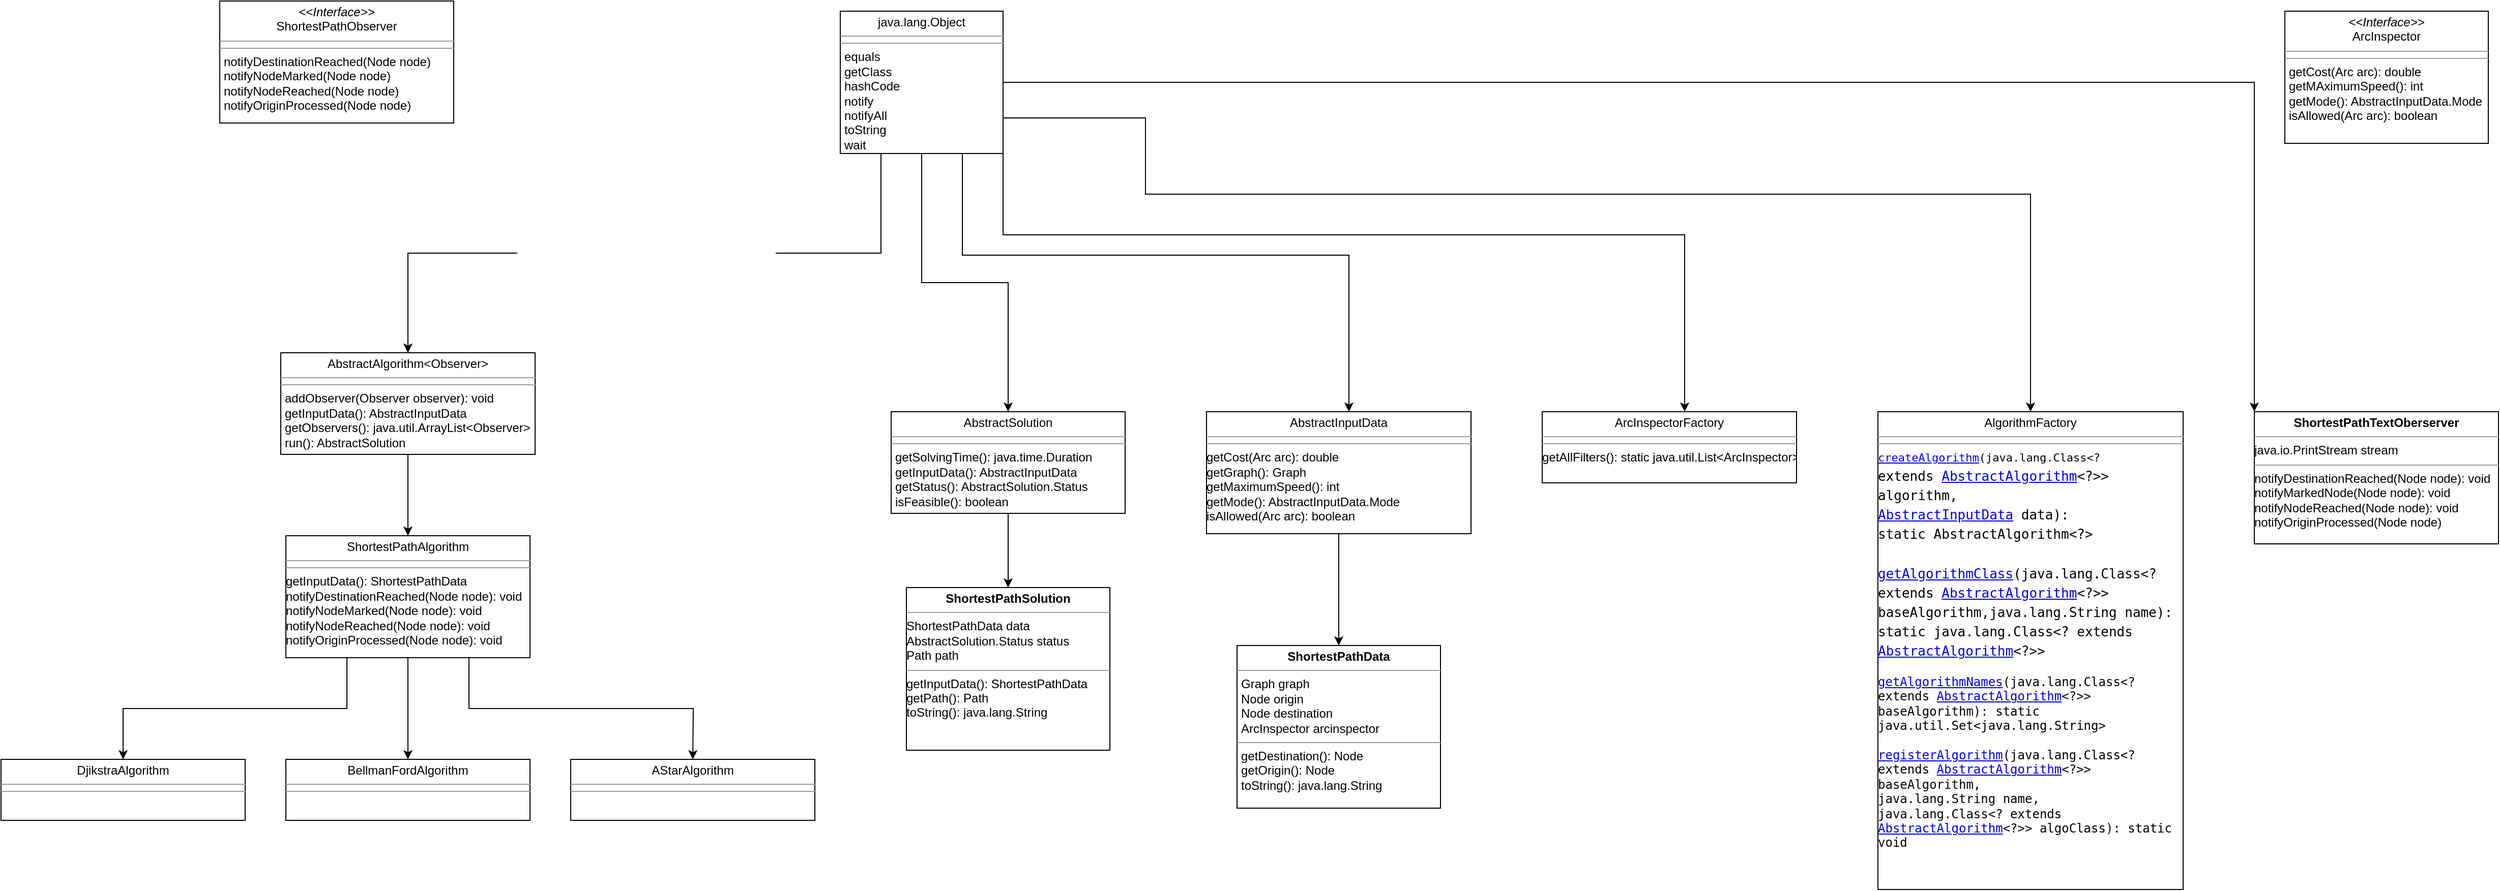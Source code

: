 <mxfile version="14.5.6" type="github">
  <diagram id="C5RBs43oDa-KdzZeNtuy" name="Page-1">
    <mxGraphModel dx="1140" dy="1149" grid="1" gridSize="10" guides="1" tooltips="1" connect="1" arrows="1" fold="1" page="1" pageScale="1" pageWidth="1654" pageHeight="2336" math="0" shadow="0">
      <root>
        <mxCell id="WIyWlLk6GJQsqaUBKTNV-0" />
        <mxCell id="WIyWlLk6GJQsqaUBKTNV-1" parent="WIyWlLk6GJQsqaUBKTNV-0" />
        <mxCell id="bEQB9hRq9CMuScLj74Na-0" value="&lt;p style=&quot;margin: 0px ; margin-top: 4px ; text-align: center&quot;&gt;&lt;i&gt;&amp;lt;&amp;lt;Interface&amp;gt;&amp;gt;&lt;/i&gt;&lt;br&gt;ShortestPathObserver&lt;br&gt;&lt;/p&gt;&lt;hr size=&quot;1&quot;&gt;&lt;hr size=&quot;1&quot;&gt;&lt;p style=&quot;margin: 0px ; margin-left: 4px&quot;&gt;notifyDestinationReached(Node node)&lt;/p&gt;&lt;p style=&quot;margin: 0px ; margin-left: 4px&quot;&gt;notifyNodeMarked(Node node)&lt;/p&gt;&lt;p style=&quot;margin: 0px ; margin-left: 4px&quot;&gt;notifyNodeReached(Node node)&lt;/p&gt;&lt;p style=&quot;margin: 0px ; margin-left: 4px&quot;&gt;notifyOriginProcessed(Node node)&lt;br&gt;&lt;/p&gt;&lt;p style=&quot;margin: 0px ; margin-left: 4px&quot;&gt;&lt;br&gt;&lt;/p&gt;" style="verticalAlign=top;align=left;overflow=fill;fontSize=12;fontFamily=Helvetica;html=1;" vertex="1" parent="WIyWlLk6GJQsqaUBKTNV-1">
          <mxGeometry x="340" y="20" width="230" height="120" as="geometry" />
        </mxCell>
        <mxCell id="bEQB9hRq9CMuScLj74Na-1" value="&lt;p style=&quot;margin: 0px ; margin-top: 4px ; text-align: center&quot;&gt;&lt;i&gt;&amp;lt;&amp;lt;Interface&amp;gt;&amp;gt;&lt;/i&gt;&lt;br&gt;ArcInspector&lt;br&gt;&lt;/p&gt;&lt;hr size=&quot;1&quot;&gt;&lt;hr size=&quot;1&quot;&gt;&lt;p style=&quot;margin: 0px ; margin-left: 4px&quot;&gt;getCost(Arc arc): double&lt;/p&gt;&lt;p style=&quot;margin: 0px ; margin-left: 4px&quot;&gt;getMAximumSpeed(): int&lt;br&gt;&lt;/p&gt;&lt;p style=&quot;margin: 0px ; margin-left: 4px&quot;&gt;getMode(): AbstractInputData.Mode&lt;br&gt;&lt;/p&gt;&lt;p style=&quot;margin: 0px ; margin-left: 4px&quot;&gt;isAllowed(Arc arc): boolean&lt;br&gt;&lt;/p&gt;" style="verticalAlign=top;align=left;overflow=fill;fontSize=12;fontFamily=Helvetica;html=1;" vertex="1" parent="WIyWlLk6GJQsqaUBKTNV-1">
          <mxGeometry x="2370" y="30" width="200" height="130" as="geometry" />
        </mxCell>
        <mxCell id="bEQB9hRq9CMuScLj74Na-46" style="edgeStyle=orthogonalEdgeStyle;rounded=0;orthogonalLoop=1;jettySize=auto;html=1;exitX=0.5;exitY=1;exitDx=0;exitDy=0;" edge="1" parent="WIyWlLk6GJQsqaUBKTNV-1" source="bEQB9hRq9CMuScLj74Na-2" target="bEQB9hRq9CMuScLj74Na-8">
          <mxGeometry relative="1" as="geometry" />
        </mxCell>
        <mxCell id="bEQB9hRq9CMuScLj74Na-2" value="&lt;p style=&quot;margin: 0px ; margin-top: 4px ; text-align: center&quot;&gt;AbstractAlgorithm&amp;lt;Observer&amp;gt;&lt;br&gt;&lt;/p&gt;&lt;hr size=&quot;1&quot;&gt;&lt;hr size=&quot;1&quot;&gt;&lt;p style=&quot;margin: 0px ; margin-left: 4px&quot;&gt;addObserver(Observer observer): void&lt;br&gt;&lt;/p&gt;&lt;p style=&quot;margin: 0px ; margin-left: 4px&quot;&gt;getInputData(): AbstractInputData&lt;br&gt;&lt;/p&gt;&lt;p style=&quot;margin: 0px ; margin-left: 4px&quot;&gt;getObservers(): java.util.ArrayList&amp;lt;Observer&amp;gt;&lt;br&gt;&lt;/p&gt;&lt;p style=&quot;margin: 0px ; margin-left: 4px&quot;&gt;run(): AbstractSolution&lt;/p&gt;&lt;p style=&quot;margin: 0px ; margin-left: 4px&quot;&gt;&lt;br&gt;&lt;/p&gt;" style="verticalAlign=top;align=left;overflow=fill;fontSize=12;fontFamily=Helvetica;html=1;" vertex="1" parent="WIyWlLk6GJQsqaUBKTNV-1">
          <mxGeometry x="400" y="366" width="250" height="100" as="geometry" />
        </mxCell>
        <mxCell id="bEQB9hRq9CMuScLj74Na-47" style="edgeStyle=orthogonalEdgeStyle;rounded=0;orthogonalLoop=1;jettySize=auto;html=1;exitX=0.5;exitY=1;exitDx=0;exitDy=0;" edge="1" parent="WIyWlLk6GJQsqaUBKTNV-1" source="bEQB9hRq9CMuScLj74Na-3" target="bEQB9hRq9CMuScLj74Na-27">
          <mxGeometry relative="1" as="geometry" />
        </mxCell>
        <mxCell id="bEQB9hRq9CMuScLj74Na-3" value="&lt;p style=&quot;margin: 0px ; margin-top: 4px ; text-align: center&quot;&gt;&lt;font face=&quot;Helvetica&quot;&gt;AbstractInputData&lt;br&gt;&lt;/font&gt;&lt;/p&gt;&lt;hr size=&quot;1&quot;&gt;&lt;hr size=&quot;1&quot;&gt;&lt;div&gt;&lt;font face=&quot;Helvetica&quot;&gt;getCost(Arc arc): double&lt;/font&gt;&lt;/div&gt;&lt;div&gt;&lt;font face=&quot;Helvetica&quot;&gt;getGraph(): Graph&lt;/font&gt;&lt;/div&gt;&lt;div&gt;&lt;font face=&quot;Helvetica&quot;&gt;getMaximumSpeed(): int&lt;/font&gt;&lt;/div&gt;&lt;div&gt;&lt;font face=&quot;Helvetica&quot;&gt;getMode(): AbstractInputData.Mode&lt;/font&gt;&lt;/div&gt;&lt;div&gt;&lt;font face=&quot;Helvetica&quot;&gt;isAllowed(Arc arc): boolean&lt;/font&gt;&lt;/div&gt;&lt;div&gt;&lt;font face=&quot;Helvetica&quot;&gt;&lt;br&gt;&lt;/font&gt;&lt;/div&gt;" style="verticalAlign=top;align=left;overflow=fill;fontSize=12;fontFamily=Helvetica;html=1;" vertex="1" parent="WIyWlLk6GJQsqaUBKTNV-1">
          <mxGeometry x="1310" y="424" width="260" height="120" as="geometry" />
        </mxCell>
        <mxCell id="bEQB9hRq9CMuScLj74Na-48" style="edgeStyle=orthogonalEdgeStyle;rounded=0;orthogonalLoop=1;jettySize=auto;html=1;exitX=0.5;exitY=1;exitDx=0;exitDy=0;entryX=0.5;entryY=0;entryDx=0;entryDy=0;" edge="1" parent="WIyWlLk6GJQsqaUBKTNV-1" source="bEQB9hRq9CMuScLj74Na-4" target="bEQB9hRq9CMuScLj74Na-31">
          <mxGeometry relative="1" as="geometry" />
        </mxCell>
        <mxCell id="bEQB9hRq9CMuScLj74Na-4" value="&lt;p style=&quot;margin: 0px ; margin-top: 4px ; text-align: center&quot;&gt;AbstractSolution&lt;br&gt;&lt;/p&gt;&lt;hr size=&quot;1&quot;&gt;&lt;hr size=&quot;1&quot;&gt;&lt;p style=&quot;margin: 0px ; margin-left: 4px&quot;&gt;getSolvingTime(): java.time.Duration&lt;br&gt;&lt;/p&gt;&lt;p style=&quot;margin: 0px ; margin-left: 4px&quot;&gt;getInputData(): AbstractInputData&lt;br&gt;&lt;/p&gt;&lt;p style=&quot;margin: 0px ; margin-left: 4px&quot;&gt;getStatus(): AbstractSolution.Status&lt;/p&gt;&lt;p style=&quot;margin: 0px ; margin-left: 4px&quot;&gt;isFeasible(): boolean&lt;br&gt;&lt;/p&gt;&lt;p style=&quot;margin: 0px ; margin-left: 4px&quot;&gt;&lt;br&gt;&lt;/p&gt;" style="verticalAlign=top;align=left;overflow=fill;fontSize=12;fontFamily=Helvetica;html=1;" vertex="1" parent="WIyWlLk6GJQsqaUBKTNV-1">
          <mxGeometry x="1000" y="424" width="230" height="100" as="geometry" />
        </mxCell>
        <mxCell id="bEQB9hRq9CMuScLj74Na-5" value="&lt;p style=&quot;margin: 0px ; margin-top: 4px ; text-align: center&quot;&gt;AlgorithmFactory&lt;br&gt;&lt;/p&gt;&lt;hr size=&quot;1&quot;&gt;&lt;hr size=&quot;1&quot;&gt;&lt;div&gt;&lt;font style=&quot;font-size: 11px&quot;&gt;&lt;code&gt;&lt;span class=&quot;member-name-link&quot;&gt;&lt;a&gt;createAlgorithm&lt;/a&gt;&lt;/span&gt;​(java.lang.Class&amp;lt;? &lt;br&gt;&lt;/code&gt;&lt;/font&gt;&lt;/div&gt;&lt;div&gt;&lt;font size=&quot;3&quot;&gt;&lt;code&gt;extends &lt;a title=&quot;class in org.insa.graphs.algorithm&quot;&gt;AbstractAlgorithm&lt;/a&gt;&amp;lt;?&amp;gt;&amp;gt; &lt;br&gt;&lt;/code&gt;&lt;/font&gt;&lt;/div&gt;&lt;div&gt;&lt;font size=&quot;3&quot;&gt;&lt;code&gt;algorithm,&lt;br&gt;&lt;a title=&quot;class in org.insa.graphs.algorithm&quot;&gt;AbstractInputData&lt;/a&gt;&amp;nbsp;data): &lt;br&gt;&lt;/code&gt;&lt;/font&gt;&lt;/div&gt;&lt;div&gt;&lt;font size=&quot;3&quot;&gt;&lt;code&gt;static AbstractAlgorithm&amp;lt;?&amp;gt;&lt;br&gt;&lt;/code&gt;&lt;/font&gt;&lt;/div&gt;&lt;div&gt;&lt;font size=&quot;3&quot;&gt;&lt;code&gt;&lt;br&gt;&lt;/code&gt;&lt;/font&gt;&lt;/div&gt;&lt;div&gt;&lt;font size=&quot;3&quot;&gt;&lt;code&gt;&lt;span class=&quot;member-name-link&quot;&gt;&lt;a&gt;getAlgorithmClass&lt;/a&gt;&lt;/span&gt;​(java.lang.Class&amp;lt;?&lt;/code&gt;&lt;/font&gt;&lt;/div&gt;&lt;div&gt;&lt;font size=&quot;3&quot;&gt;&lt;code&gt; extends &lt;a title=&quot;class in org.insa.graphs.algorithm&quot;&gt;AbstractAlgorithm&lt;/a&gt;&amp;lt;?&amp;gt;&amp;gt; &lt;br&gt;&lt;/code&gt;&lt;/font&gt;&lt;/div&gt;&lt;div&gt;&lt;font size=&quot;3&quot;&gt;&lt;code&gt;baseAlgorithm,java.lang.String&amp;nbsp;name):&lt;/code&gt;&lt;/font&gt;&lt;/div&gt;&lt;div&gt;&lt;font size=&quot;3&quot;&gt;&lt;code&gt;&lt;code&gt;static java.lang.Class&amp;lt;? extends &lt;br&gt;&lt;/code&gt;&lt;/code&gt;&lt;/font&gt;&lt;/div&gt;&lt;div&gt;&lt;font size=&quot;3&quot;&gt;&lt;code&gt;&lt;code&gt;&lt;a title=&quot;class in org.insa.graphs.algorithm&quot;&gt;AbstractAlgorithm&lt;/a&gt;&amp;lt;?&amp;gt;&amp;gt;&lt;/code&gt;&lt;/code&gt;&lt;/font&gt;&lt;/div&gt;&lt;div&gt;&lt;br&gt;&lt;font face=&quot;Helvetica&quot;&gt;&lt;code&gt;&lt;code&gt;&lt;code&gt;&lt;span class=&quot;member-name-link&quot;&gt;&lt;a&gt;getAlgorithmNames&lt;/a&gt;&lt;/span&gt;​(java.lang.Class&amp;lt;? &lt;br&gt;&lt;/code&gt;&lt;/code&gt;&lt;/code&gt;&lt;/font&gt;&lt;/div&gt;&lt;div&gt;&lt;font face=&quot;Helvetica&quot;&gt;&lt;code&gt;&lt;code&gt;&lt;code&gt;extends &lt;a title=&quot;class in org.insa.graphs.algorithm&quot;&gt;AbstractAlgorithm&lt;/a&gt;&amp;lt;?&amp;gt;&amp;gt; &lt;br&gt;&lt;/code&gt;&lt;/code&gt;&lt;/code&gt;&lt;/font&gt;&lt;/div&gt;&lt;div&gt;&lt;font face=&quot;Helvetica&quot;&gt;&lt;code&gt;&lt;code&gt;&lt;code&gt;baseAlgorithm): &lt;/code&gt;&lt;/code&gt;&lt;/code&gt;&lt;/font&gt;&lt;font face=&quot;Helvetica&quot;&gt;&lt;code&gt;&lt;code&gt;&lt;code&gt;&lt;code&gt;static &lt;br&gt;&lt;/code&gt;&lt;/code&gt;&lt;/code&gt;&lt;/code&gt;&lt;/font&gt;&lt;/div&gt;&lt;div&gt;&lt;font face=&quot;Helvetica&quot;&gt;&lt;code&gt;&lt;code&gt;&lt;code&gt;&lt;code&gt;java.util.Set&amp;lt;java.lang.String&amp;gt;&lt;/code&gt;&lt;/code&gt;&lt;/code&gt;&lt;/code&gt;&lt;/font&gt;&lt;/div&gt;&lt;div&gt;&lt;br&gt;&lt;font face=&quot;Helvetica&quot;&gt;&lt;code&gt;&lt;code&gt;&lt;code&gt;&lt;code&gt;&lt;code&gt;&lt;span class=&quot;member-name-link&quot;&gt;&lt;a&gt;registerAlgorithm&lt;/a&gt;&lt;/span&gt;​(java.lang.Class&amp;lt;? &lt;br&gt;&lt;/code&gt;&lt;/code&gt;&lt;/code&gt;&lt;/code&gt;&lt;/code&gt;&lt;/font&gt;&lt;/div&gt;&lt;div&gt;&lt;font face=&quot;Helvetica&quot;&gt;&lt;code&gt;&lt;code&gt;&lt;code&gt;&lt;code&gt;&lt;code&gt;extends &lt;a title=&quot;class in org.insa.graphs.algorithm&quot;&gt;AbstractAlgorithm&lt;/a&gt;&amp;lt;?&amp;gt;&amp;gt; &lt;br&gt;&lt;/code&gt;&lt;/code&gt;&lt;/code&gt;&lt;/code&gt;&lt;/code&gt;&lt;/font&gt;&lt;/div&gt;&lt;div&gt;&lt;font face=&quot;Helvetica&quot;&gt;&lt;code&gt;&lt;code&gt;&lt;code&gt;&lt;code&gt;&lt;code&gt;baseAlgorithm,&lt;br&gt;java.lang.String&amp;nbsp;name,&lt;br&gt;java.lang.Class&amp;lt;? extends &lt;a title=&quot;class in org.insa.graphs.algorithm&quot;&gt;&lt;br&gt;&lt;/a&gt;&lt;/code&gt;&lt;/code&gt;&lt;/code&gt;&lt;/code&gt;&lt;/code&gt;&lt;/font&gt;&lt;/div&gt;&lt;div&gt;&lt;font face=&quot;Helvetica&quot;&gt;&lt;code&gt;&lt;code&gt;&lt;code&gt;&lt;code&gt;&lt;code&gt;&lt;a title=&quot;class in org.insa.graphs.algorithm&quot;&gt;AbstractAlgorithm&lt;/a&gt;&amp;lt;?&amp;gt;&amp;gt;&amp;nbsp;algoClass): static&lt;/code&gt;&lt;/code&gt;&lt;/code&gt;&lt;/code&gt;&lt;/code&gt;&lt;/font&gt;&lt;/div&gt;&lt;div&gt;&lt;font face=&quot;Helvetica&quot;&gt;&lt;code&gt;&lt;code&gt;&lt;code&gt;&lt;code&gt;&lt;code&gt;void&lt;br&gt;&lt;/code&gt;&lt;/code&gt;&lt;/code&gt;&lt;/code&gt;&lt;/code&gt;&lt;/font&gt;&lt;/div&gt;&lt;div&gt;&lt;br&gt;&lt;/div&gt;" style="verticalAlign=top;align=left;overflow=fill;fontSize=12;fontFamily=Helvetica;html=1;" vertex="1" parent="WIyWlLk6GJQsqaUBKTNV-1">
          <mxGeometry x="1970" y="424" width="300" height="470" as="geometry" />
        </mxCell>
        <mxCell id="bEQB9hRq9CMuScLj74Na-6" value="&lt;p style=&quot;margin: 0px ; margin-top: 4px ; text-align: center&quot;&gt;ArcInspectorFactory&lt;br&gt;&lt;/p&gt;&lt;hr size=&quot;1&quot;&gt;&lt;hr size=&quot;1&quot;&gt;getAllFilters(): static java.util.List&amp;lt;ArcInspector&amp;gt;&lt;br&gt;&lt;p style=&quot;margin: 0px ; margin-left: 4px&quot;&gt;&lt;br&gt;&lt;/p&gt;" style="verticalAlign=top;align=left;overflow=fill;fontSize=12;fontFamily=Helvetica;html=1;" vertex="1" parent="WIyWlLk6GJQsqaUBKTNV-1">
          <mxGeometry x="1640" y="424" width="250" height="70" as="geometry" />
        </mxCell>
        <mxCell id="bEQB9hRq9CMuScLj74Na-42" style="edgeStyle=orthogonalEdgeStyle;rounded=0;orthogonalLoop=1;jettySize=auto;html=1;exitX=0.5;exitY=1;exitDx=0;exitDy=0;entryX=0.5;entryY=0;entryDx=0;entryDy=0;" edge="1" parent="WIyWlLk6GJQsqaUBKTNV-1" source="bEQB9hRq9CMuScLj74Na-8" target="bEQB9hRq9CMuScLj74Na-23">
          <mxGeometry relative="1" as="geometry" />
        </mxCell>
        <mxCell id="bEQB9hRq9CMuScLj74Na-44" style="edgeStyle=orthogonalEdgeStyle;rounded=0;orthogonalLoop=1;jettySize=auto;html=1;exitX=0.25;exitY=1;exitDx=0;exitDy=0;" edge="1" parent="WIyWlLk6GJQsqaUBKTNV-1" source="bEQB9hRq9CMuScLj74Na-8" target="bEQB9hRq9CMuScLj74Na-25">
          <mxGeometry relative="1" as="geometry" />
        </mxCell>
        <mxCell id="bEQB9hRq9CMuScLj74Na-45" style="edgeStyle=orthogonalEdgeStyle;rounded=0;orthogonalLoop=1;jettySize=auto;html=1;exitX=0.75;exitY=1;exitDx=0;exitDy=0;" edge="1" parent="WIyWlLk6GJQsqaUBKTNV-1" source="bEQB9hRq9CMuScLj74Na-8">
          <mxGeometry relative="1" as="geometry">
            <mxPoint x="805" y="766" as="targetPoint" />
          </mxGeometry>
        </mxCell>
        <mxCell id="bEQB9hRq9CMuScLj74Na-8" value="&lt;p style=&quot;margin: 0px ; margin-top: 4px ; text-align: center&quot;&gt;ShortestPathAlgorithm&lt;br&gt;&lt;/p&gt;&lt;hr size=&quot;1&quot;&gt;&lt;hr size=&quot;1&quot;&gt;&lt;div&gt;getInputData(): ShortestPathData&lt;/div&gt;&lt;div&gt;notifyDestinationReached(Node node): void&lt;br&gt;&lt;/div&gt;&lt;div&gt;notifyNodeMarked(Node node): void&lt;/div&gt;&lt;div&gt;notifyNodeReached(Node node): void&lt;/div&gt;&lt;div&gt;notifyOriginProcessed(Node node): void&lt;/div&gt;&lt;div&gt;&lt;br&gt;&lt;/div&gt;&lt;div&gt;&lt;br&gt;&lt;/div&gt;" style="verticalAlign=top;align=left;overflow=fill;fontSize=12;fontFamily=Helvetica;html=1;" vertex="1" parent="WIyWlLk6GJQsqaUBKTNV-1">
          <mxGeometry x="405" y="546" width="240" height="120" as="geometry" />
        </mxCell>
        <mxCell id="bEQB9hRq9CMuScLj74Na-9" style="edgeStyle=orthogonalEdgeStyle;rounded=0;orthogonalLoop=1;jettySize=auto;html=1;exitX=0.5;exitY=1;exitDx=0;exitDy=0;" edge="1" parent="WIyWlLk6GJQsqaUBKTNV-1" source="bEQB9hRq9CMuScLj74Na-6" target="bEQB9hRq9CMuScLj74Na-6">
          <mxGeometry relative="1" as="geometry" />
        </mxCell>
        <mxCell id="bEQB9hRq9CMuScLj74Na-18" value="&lt;p style=&quot;margin: 0px ; margin-top: 4px ; text-align: center&quot;&gt;AStarAlgorithm&lt;br&gt;&lt;/p&gt;&lt;hr size=&quot;1&quot;&gt;&lt;hr size=&quot;1&quot;&gt;&lt;br&gt;&lt;div&gt;&lt;br&gt;&lt;/div&gt;&lt;div&gt;&lt;br&gt;&lt;/div&gt;" style="verticalAlign=top;align=left;overflow=fill;fontSize=12;fontFamily=Helvetica;html=1;" vertex="1" parent="WIyWlLk6GJQsqaUBKTNV-1">
          <mxGeometry x="685" y="766" width="240" height="60" as="geometry" />
        </mxCell>
        <mxCell id="bEQB9hRq9CMuScLj74Na-23" value="&lt;p style=&quot;margin: 0px ; margin-top: 4px ; text-align: center&quot;&gt;BellmanFordAlgorithm&lt;br&gt;&lt;/p&gt;&lt;hr size=&quot;1&quot;&gt;&lt;hr size=&quot;1&quot;&gt;&lt;br&gt;&lt;div&gt;&lt;br&gt;&lt;/div&gt;&lt;div&gt;&lt;br&gt;&lt;/div&gt;" style="verticalAlign=top;align=left;overflow=fill;fontSize=12;fontFamily=Helvetica;html=1;" vertex="1" parent="WIyWlLk6GJQsqaUBKTNV-1">
          <mxGeometry x="405" y="766" width="240" height="60" as="geometry" />
        </mxCell>
        <mxCell id="bEQB9hRq9CMuScLj74Na-25" value="&lt;p style=&quot;margin: 0px ; margin-top: 4px ; text-align: center&quot;&gt;DjikstraAlgorithm&lt;br&gt;&lt;/p&gt;&lt;hr size=&quot;1&quot;&gt;&lt;hr size=&quot;1&quot;&gt;&lt;br&gt;&lt;div&gt;&lt;br&gt;&lt;/div&gt;&lt;div&gt;&lt;br&gt;&lt;/div&gt;" style="verticalAlign=top;align=left;overflow=fill;fontSize=12;fontFamily=Helvetica;html=1;" vertex="1" parent="WIyWlLk6GJQsqaUBKTNV-1">
          <mxGeometry x="125" y="766" width="240" height="60" as="geometry" />
        </mxCell>
        <mxCell id="bEQB9hRq9CMuScLj74Na-27" value="&lt;p style=&quot;margin: 0px ; margin-top: 4px ; text-align: center&quot;&gt;&lt;b&gt;ShortestPathData&lt;/b&gt;&lt;br&gt;&lt;/p&gt;&lt;hr size=&quot;1&quot;&gt;&lt;p style=&quot;margin: 0px ; margin-left: 4px&quot;&gt;Graph graph&lt;/p&gt;&lt;p style=&quot;margin: 0px ; margin-left: 4px&quot;&gt;Node origin&lt;/p&gt;&lt;p style=&quot;margin: 0px ; margin-left: 4px&quot;&gt;Node destination&lt;/p&gt;&lt;p style=&quot;margin: 0px ; margin-left: 4px&quot;&gt;ArcInspector arcinspector&lt;br&gt;&lt;/p&gt;&lt;hr size=&quot;1&quot;&gt;&lt;p style=&quot;margin: 0px ; margin-left: 4px&quot;&gt;getDestination(): Node&lt;/p&gt;&lt;p style=&quot;margin: 0px ; margin-left: 4px&quot;&gt;getOrigin(): Node&lt;/p&gt;&lt;p style=&quot;margin: 0px ; margin-left: 4px&quot;&gt;toString(): java.lang.String&lt;br&gt;&lt;/p&gt;" style="verticalAlign=top;align=left;overflow=fill;fontSize=12;fontFamily=Helvetica;html=1;" vertex="1" parent="WIyWlLk6GJQsqaUBKTNV-1">
          <mxGeometry x="1340" y="654" width="200" height="160" as="geometry" />
        </mxCell>
        <mxCell id="bEQB9hRq9CMuScLj74Na-31" value="&lt;p style=&quot;margin: 0px ; margin-top: 4px ; text-align: center&quot;&gt;&lt;b&gt;ShortestPathSolution&lt;/b&gt;&lt;br&gt;&lt;/p&gt;&lt;hr size=&quot;1&quot;&gt;&lt;div&gt;ShortestPathData data&lt;/div&gt;&lt;div&gt;AbstractSolution.Status status&lt;/div&gt;&lt;div&gt;Path path&lt;br&gt;&lt;/div&gt;&lt;hr size=&quot;1&quot;&gt;&lt;div&gt;getInputData(): ShortestPathData&lt;/div&gt;&lt;div&gt;getPath(): Path&lt;/div&gt;&lt;div&gt;toString(): java.lang.String&lt;br&gt;&lt;/div&gt;" style="verticalAlign=top;align=left;overflow=fill;fontSize=12;fontFamily=Helvetica;html=1;" vertex="1" parent="WIyWlLk6GJQsqaUBKTNV-1">
          <mxGeometry x="1015" y="597" width="200" height="160" as="geometry" />
        </mxCell>
        <mxCell id="bEQB9hRq9CMuScLj74Na-33" value="&lt;p style=&quot;margin: 0px ; margin-top: 4px ; text-align: center&quot;&gt;&lt;b&gt;ShortestPathTextOberserver&lt;/b&gt;&lt;br&gt;&lt;/p&gt;&lt;hr size=&quot;1&quot;&gt;&lt;div&gt;java.io.PrintStream stream&lt;br&gt;&lt;/div&gt;&lt;hr size=&quot;1&quot;&gt;&lt;div&gt;notifyDestinationReached(Node node): void&lt;/div&gt;&lt;div&gt;notifyMarkedNode(Node node): void&lt;/div&gt;&lt;div&gt;notifyNodeReached(Node node): void&lt;/div&gt;&lt;div&gt;notifyOriginProcessed(Node node)&lt;br&gt;&lt;/div&gt;" style="verticalAlign=top;align=left;overflow=fill;fontSize=12;fontFamily=Helvetica;html=1;" vertex="1" parent="WIyWlLk6GJQsqaUBKTNV-1">
          <mxGeometry x="2340" y="424" width="240" height="130" as="geometry" />
        </mxCell>
        <mxCell id="bEQB9hRq9CMuScLj74Na-51" style="edgeStyle=orthogonalEdgeStyle;rounded=0;orthogonalLoop=1;jettySize=auto;html=1;exitX=0.25;exitY=1;exitDx=0;exitDy=0;" edge="1" parent="WIyWlLk6GJQsqaUBKTNV-1" source="bEQB9hRq9CMuScLj74Na-50" target="bEQB9hRq9CMuScLj74Na-2">
          <mxGeometry relative="1" as="geometry" />
        </mxCell>
        <mxCell id="bEQB9hRq9CMuScLj74Na-52" style="edgeStyle=orthogonalEdgeStyle;rounded=0;orthogonalLoop=1;jettySize=auto;html=1;exitX=0.5;exitY=1;exitDx=0;exitDy=0;" edge="1" parent="WIyWlLk6GJQsqaUBKTNV-1" source="bEQB9hRq9CMuScLj74Na-50" target="bEQB9hRq9CMuScLj74Na-4">
          <mxGeometry relative="1" as="geometry" />
        </mxCell>
        <mxCell id="bEQB9hRq9CMuScLj74Na-53" style="edgeStyle=orthogonalEdgeStyle;rounded=0;orthogonalLoop=1;jettySize=auto;html=1;exitX=0.75;exitY=1;exitDx=0;exitDy=0;" edge="1" parent="WIyWlLk6GJQsqaUBKTNV-1" source="bEQB9hRq9CMuScLj74Na-50" target="bEQB9hRq9CMuScLj74Na-3">
          <mxGeometry relative="1" as="geometry">
            <Array as="points">
              <mxPoint x="1070" y="270" />
              <mxPoint x="1450" y="270" />
            </Array>
          </mxGeometry>
        </mxCell>
        <mxCell id="bEQB9hRq9CMuScLj74Na-54" style="edgeStyle=orthogonalEdgeStyle;rounded=0;orthogonalLoop=1;jettySize=auto;html=1;exitX=1;exitY=1;exitDx=0;exitDy=0;" edge="1" parent="WIyWlLk6GJQsqaUBKTNV-1" source="bEQB9hRq9CMuScLj74Na-50" target="bEQB9hRq9CMuScLj74Na-6">
          <mxGeometry relative="1" as="geometry">
            <Array as="points">
              <mxPoint x="1110" y="250" />
              <mxPoint x="1780" y="250" />
            </Array>
          </mxGeometry>
        </mxCell>
        <mxCell id="bEQB9hRq9CMuScLj74Na-55" style="edgeStyle=orthogonalEdgeStyle;rounded=0;orthogonalLoop=1;jettySize=auto;html=1;exitX=1;exitY=0.75;exitDx=0;exitDy=0;" edge="1" parent="WIyWlLk6GJQsqaUBKTNV-1" source="bEQB9hRq9CMuScLj74Na-50" target="bEQB9hRq9CMuScLj74Na-5">
          <mxGeometry relative="1" as="geometry">
            <Array as="points">
              <mxPoint x="1250" y="135" />
              <mxPoint x="1250" y="210" />
              <mxPoint x="2120" y="210" />
            </Array>
          </mxGeometry>
        </mxCell>
        <mxCell id="bEQB9hRq9CMuScLj74Na-56" style="edgeStyle=orthogonalEdgeStyle;rounded=0;orthogonalLoop=1;jettySize=auto;html=1;exitX=1;exitY=0.5;exitDx=0;exitDy=0;" edge="1" parent="WIyWlLk6GJQsqaUBKTNV-1" source="bEQB9hRq9CMuScLj74Na-50" target="bEQB9hRq9CMuScLj74Na-33">
          <mxGeometry relative="1" as="geometry">
            <Array as="points">
              <mxPoint x="2340" y="100" />
            </Array>
          </mxGeometry>
        </mxCell>
        <mxCell id="bEQB9hRq9CMuScLj74Na-50" value="&lt;p style=&quot;margin: 0px ; margin-top: 4px ; text-align: center&quot;&gt;java.lang.Object&lt;br&gt;&lt;/p&gt;&lt;hr size=&quot;1&quot;&gt;&lt;hr size=&quot;1&quot;&gt;&lt;p style=&quot;margin: 0px ; margin-left: 4px&quot;&gt;equals&lt;/p&gt;&lt;p style=&quot;margin: 0px ; margin-left: 4px&quot;&gt;getClass&lt;/p&gt;&lt;p style=&quot;margin: 0px ; margin-left: 4px&quot;&gt;hashCode&lt;/p&gt;&lt;p style=&quot;margin: 0px ; margin-left: 4px&quot;&gt;notify&lt;/p&gt;&lt;p style=&quot;margin: 0px ; margin-left: 4px&quot;&gt;notifyAll&lt;/p&gt;&lt;p style=&quot;margin: 0px ; margin-left: 4px&quot;&gt;toString&lt;/p&gt;&lt;p style=&quot;margin: 0px ; margin-left: 4px&quot;&gt;wait&lt;br&gt;&lt;/p&gt;" style="verticalAlign=top;align=left;overflow=fill;fontSize=12;fontFamily=Helvetica;html=1;" vertex="1" parent="WIyWlLk6GJQsqaUBKTNV-1">
          <mxGeometry x="950" y="30" width="160" height="140" as="geometry" />
        </mxCell>
      </root>
    </mxGraphModel>
  </diagram>
</mxfile>
